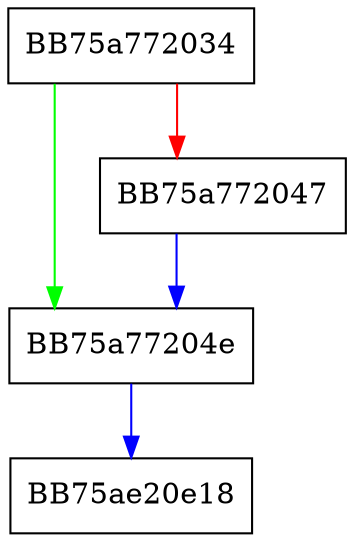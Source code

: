 digraph _invoke_watson {
  node [shape="box"];
  graph [splines=ortho];
  BB75a772034 -> BB75a77204e [color="green"];
  BB75a772034 -> BB75a772047 [color="red"];
  BB75a772047 -> BB75a77204e [color="blue"];
  BB75a77204e -> BB75ae20e18 [color="blue"];
}